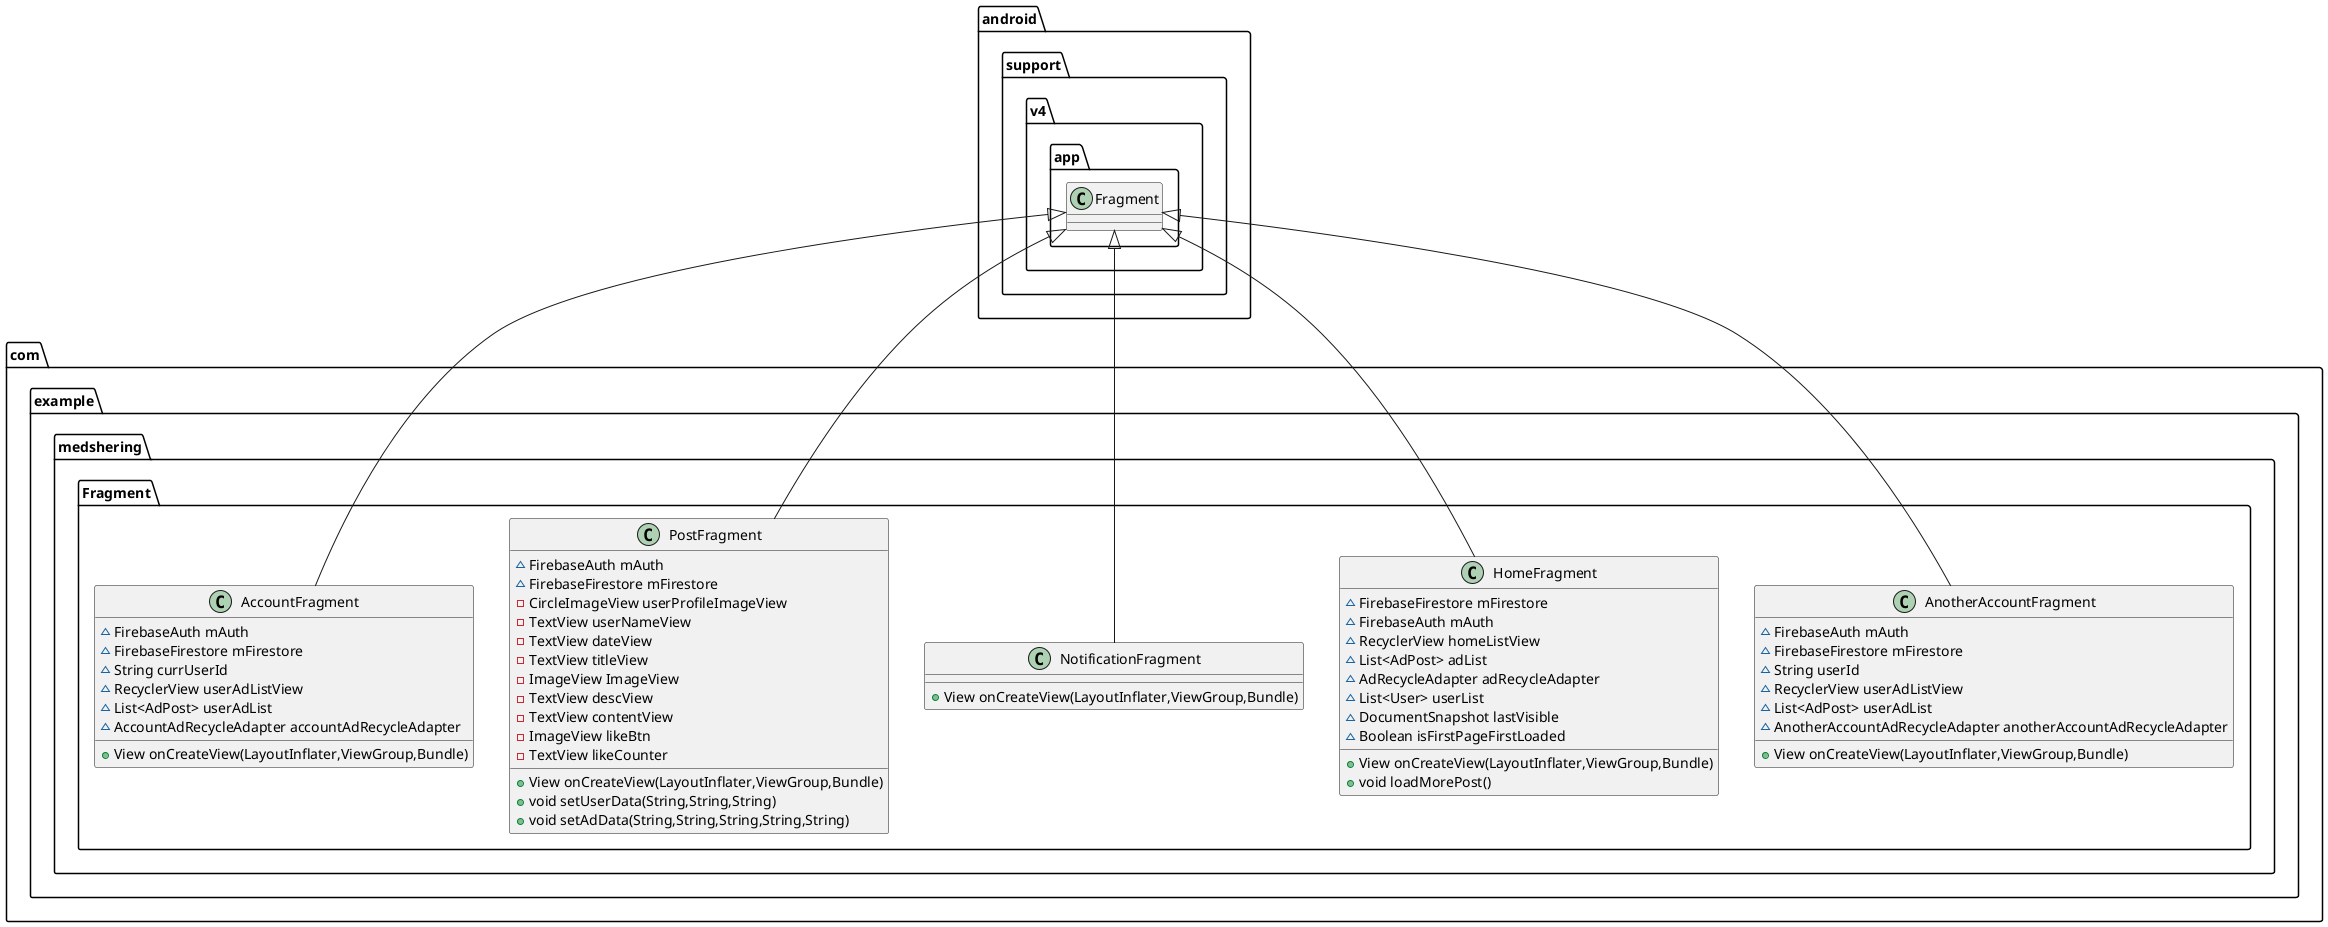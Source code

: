@startuml
class com.example.medshering.Fragment.AnotherAccountFragment {
~ FirebaseAuth mAuth
~ FirebaseFirestore mFirestore
~ String userId
~ RecyclerView userAdListView
~ List<AdPost> userAdList
~ AnotherAccountAdRecycleAdapter anotherAccountAdRecycleAdapter
+ View onCreateView(LayoutInflater,ViewGroup,Bundle)
}
class com.example.medshering.Fragment.HomeFragment {
~ FirebaseFirestore mFirestore
~ FirebaseAuth mAuth
~ RecyclerView homeListView
~ List<AdPost> adList
~ AdRecycleAdapter adRecycleAdapter
~ List<User> userList
~ DocumentSnapshot lastVisible
~ Boolean isFirstPageFirstLoaded
+ View onCreateView(LayoutInflater,ViewGroup,Bundle)
+ void loadMorePost()
}
class com.example.medshering.Fragment.NotificationFragment {
+ View onCreateView(LayoutInflater,ViewGroup,Bundle)
}
class com.example.medshering.Fragment.PostFragment {
~ FirebaseAuth mAuth
~ FirebaseFirestore mFirestore
- CircleImageView userProfileImageView
- TextView userNameView
- TextView dateView
- TextView titleView
- ImageView ImageView
- TextView descView
- TextView contentView
- ImageView likeBtn
- TextView likeCounter
+ View onCreateView(LayoutInflater,ViewGroup,Bundle)
+ void setUserData(String,String,String)
+ void setAdData(String,String,String,String,String)
}
class com.example.medshering.Fragment.AccountFragment {
~ FirebaseAuth mAuth
~ FirebaseFirestore mFirestore
~ String currUserId
~ RecyclerView userAdListView
~ List<AdPost> userAdList
~ AccountAdRecycleAdapter accountAdRecycleAdapter
+ View onCreateView(LayoutInflater,ViewGroup,Bundle)
}


android.support.v4.app.Fragment <|-- com.example.medshering.Fragment.AnotherAccountFragment
android.support.v4.app.Fragment <|-- com.example.medshering.Fragment.HomeFragment
android.support.v4.app.Fragment <|-- com.example.medshering.Fragment.NotificationFragment
android.support.v4.app.Fragment <|-- com.example.medshering.Fragment.PostFragment
android.support.v4.app.Fragment <|-- com.example.medshering.Fragment.AccountFragment
@enduml